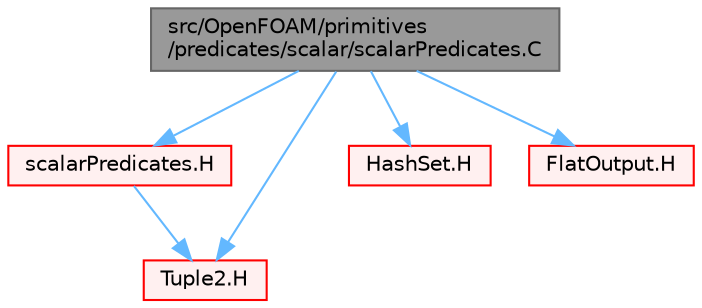 digraph "src/OpenFOAM/primitives/predicates/scalar/scalarPredicates.C"
{
 // LATEX_PDF_SIZE
  bgcolor="transparent";
  edge [fontname=Helvetica,fontsize=10,labelfontname=Helvetica,labelfontsize=10];
  node [fontname=Helvetica,fontsize=10,shape=box,height=0.2,width=0.4];
  Node1 [id="Node000001",label="src/OpenFOAM/primitives\l/predicates/scalar/scalarPredicates.C",height=0.2,width=0.4,color="gray40", fillcolor="grey60", style="filled", fontcolor="black",tooltip=" "];
  Node1 -> Node2 [id="edge1_Node000001_Node000002",color="steelblue1",style="solid",tooltip=" "];
  Node2 [id="Node000002",label="scalarPredicates.H",height=0.2,width=0.4,color="red", fillcolor="#FFF0F0", style="filled",URL="$scalarPredicates_8H.html",tooltip=" "];
  Node2 -> Node106 [id="edge2_Node000002_Node000106",color="steelblue1",style="solid",tooltip=" "];
  Node106 [id="Node000106",label="Tuple2.H",height=0.2,width=0.4,color="red", fillcolor="#FFF0F0", style="filled",URL="$Tuple2_8H.html",tooltip=" "];
  Node1 -> Node127 [id="edge3_Node000001_Node000127",color="steelblue1",style="solid",tooltip=" "];
  Node127 [id="Node000127",label="HashSet.H",height=0.2,width=0.4,color="red", fillcolor="#FFF0F0", style="filled",URL="$HashSet_8H.html",tooltip=" "];
  Node1 -> Node133 [id="edge4_Node000001_Node000133",color="steelblue1",style="solid",tooltip=" "];
  Node133 [id="Node000133",label="FlatOutput.H",height=0.2,width=0.4,color="red", fillcolor="#FFF0F0", style="filled",URL="$FlatOutput_8H.html",tooltip=" "];
  Node1 -> Node106 [id="edge5_Node000001_Node000106",color="steelblue1",style="solid",tooltip=" "];
}

